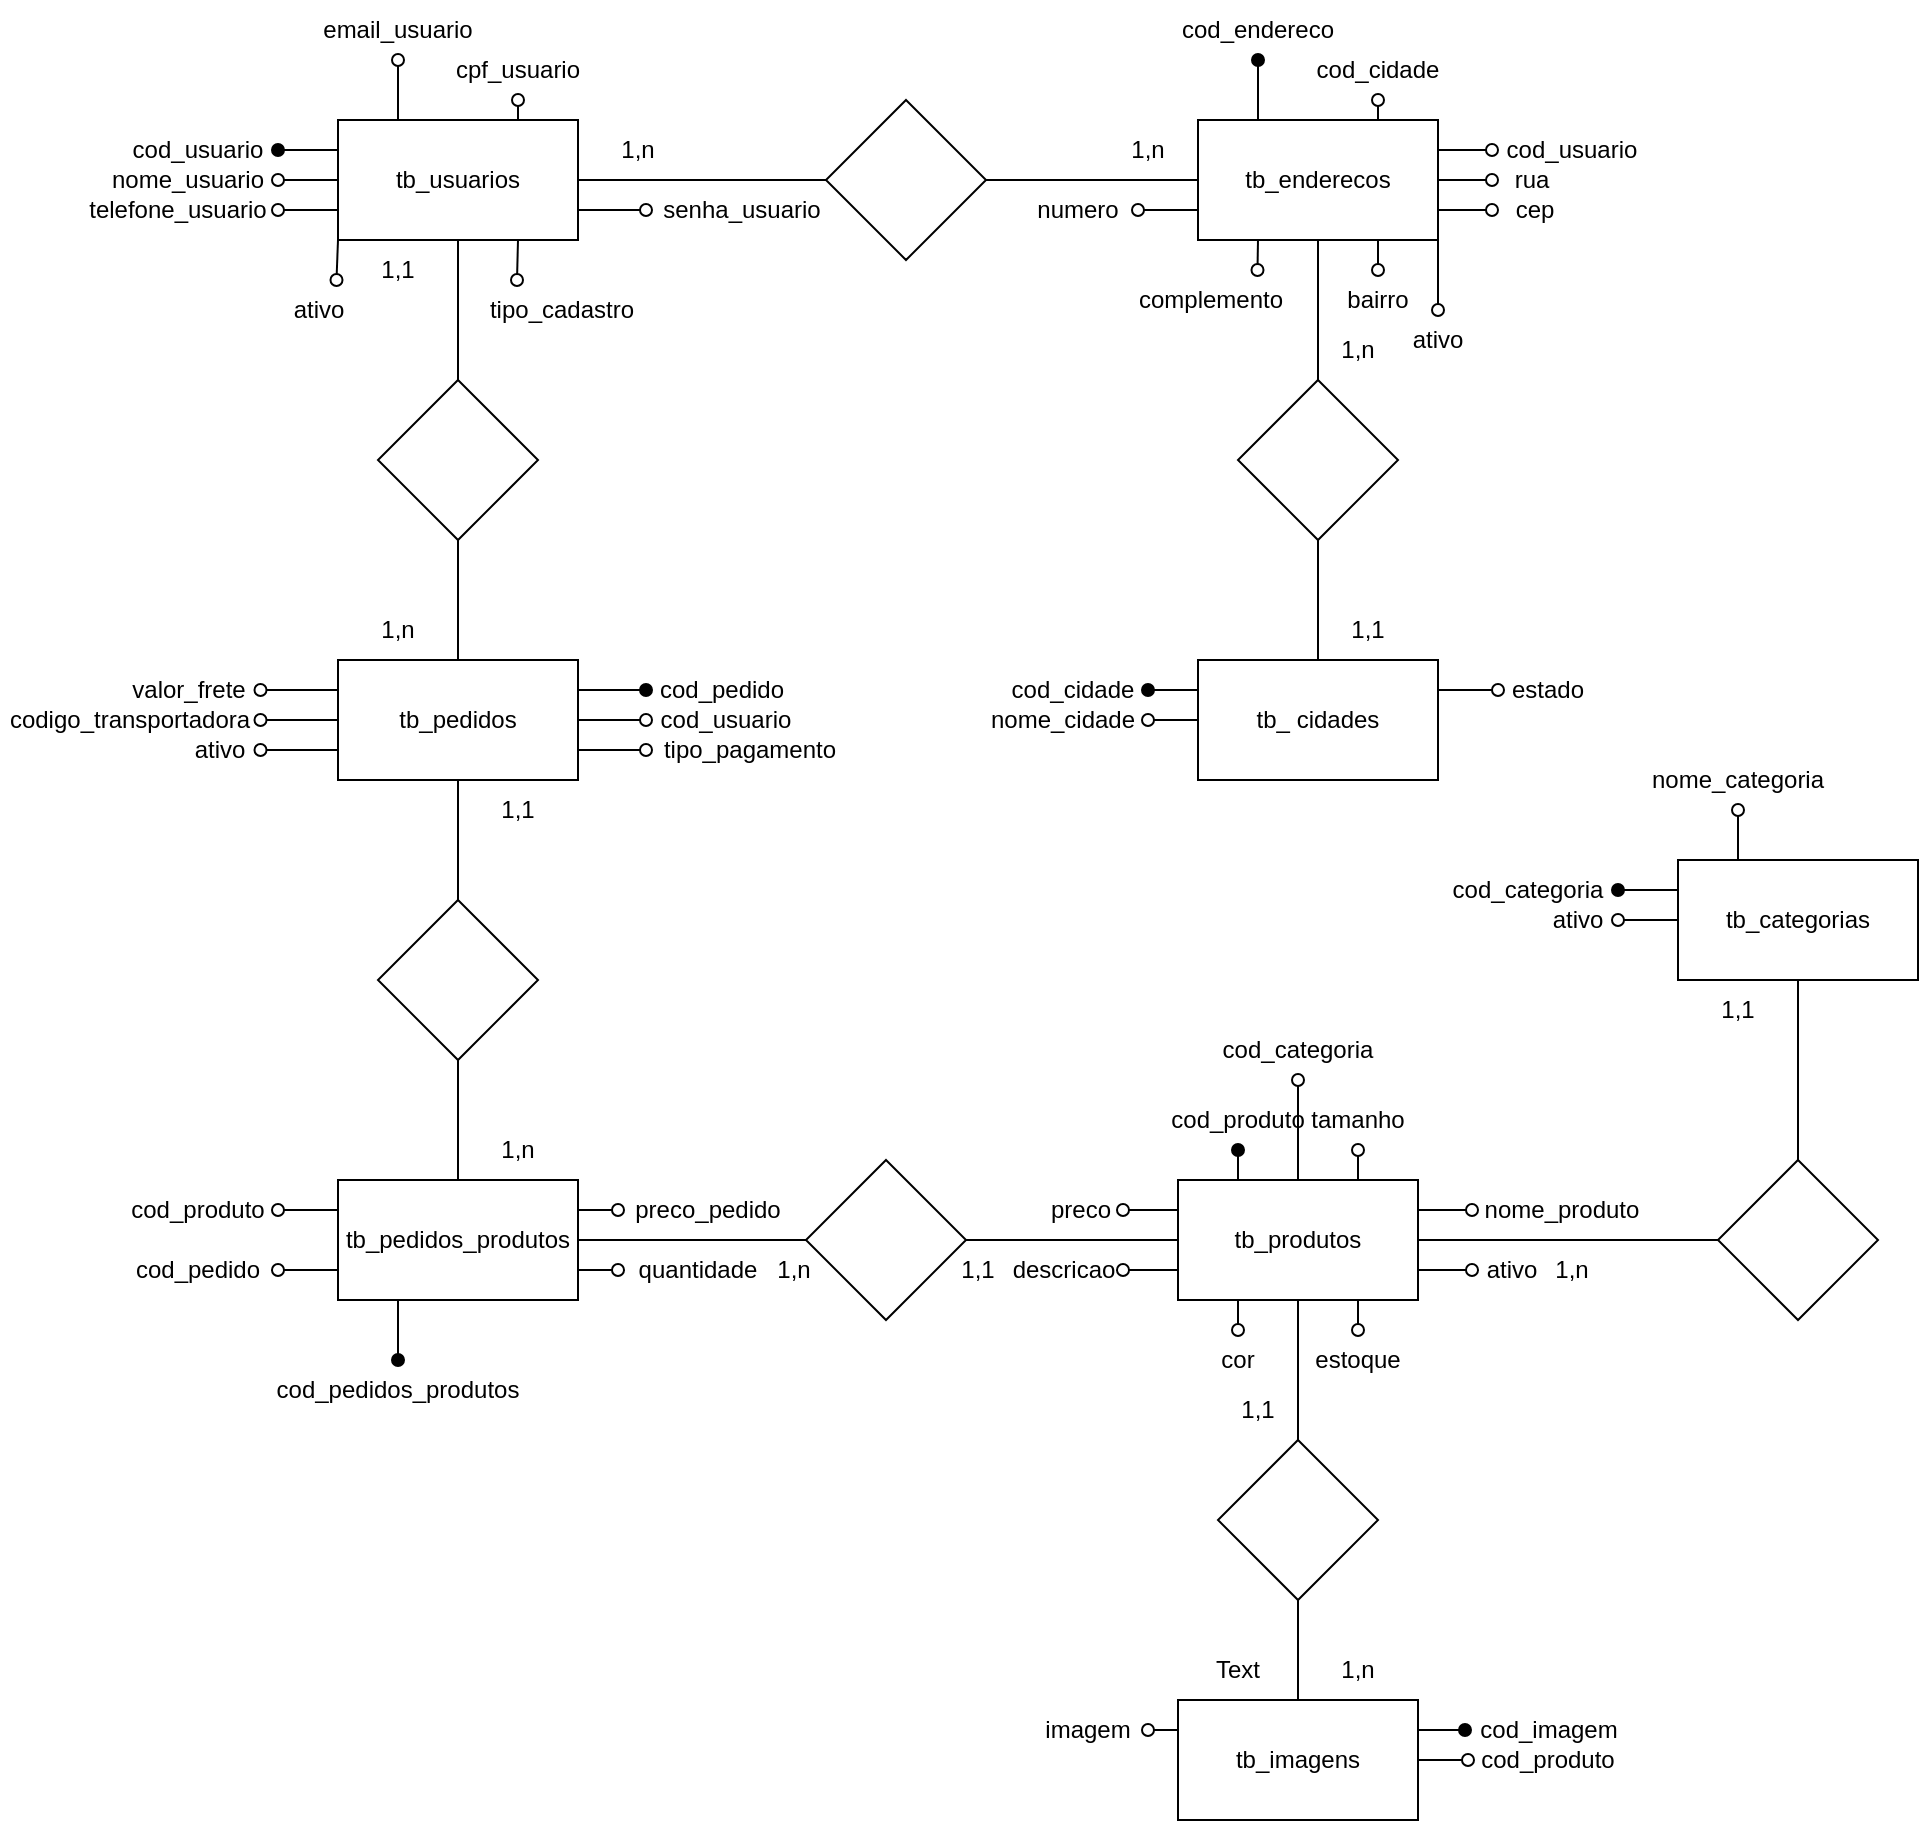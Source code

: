 <mxfile version="21.1.7" type="device">
  <diagram id="C5RBs43oDa-KdzZeNtuy" name="Page-1">
    <mxGraphModel dx="961" dy="528" grid="1" gridSize="10" guides="1" tooltips="1" connect="1" arrows="1" fold="1" page="1" pageScale="1" pageWidth="827" pageHeight="1169" math="0" shadow="0">
      <root>
        <mxCell id="WIyWlLk6GJQsqaUBKTNV-0" />
        <mxCell id="WIyWlLk6GJQsqaUBKTNV-1" parent="WIyWlLk6GJQsqaUBKTNV-0" />
        <mxCell id="F0X-f1sCjN1SIY1UrOqi-0" value="tb_usuarios" style="rounded=0;whiteSpace=wrap;html=1;" parent="WIyWlLk6GJQsqaUBKTNV-1" vertex="1">
          <mxGeometry x="170" y="80" width="120" height="60" as="geometry" />
        </mxCell>
        <mxCell id="F0X-f1sCjN1SIY1UrOqi-1" value="tb_pedidos" style="rounded=0;whiteSpace=wrap;html=1;" parent="WIyWlLk6GJQsqaUBKTNV-1" vertex="1">
          <mxGeometry x="170" y="350" width="120" height="60" as="geometry" />
        </mxCell>
        <mxCell id="F0X-f1sCjN1SIY1UrOqi-2" value="tb_pedidos_produtos" style="rounded=0;whiteSpace=wrap;html=1;" parent="WIyWlLk6GJQsqaUBKTNV-1" vertex="1">
          <mxGeometry x="170" y="610" width="120" height="60" as="geometry" />
        </mxCell>
        <mxCell id="F0X-f1sCjN1SIY1UrOqi-3" value="tb_enderecos" style="rounded=0;whiteSpace=wrap;html=1;" parent="WIyWlLk6GJQsqaUBKTNV-1" vertex="1">
          <mxGeometry x="600" y="80" width="120" height="60" as="geometry" />
        </mxCell>
        <mxCell id="F0X-f1sCjN1SIY1UrOqi-4" value="tb_ cidades" style="rounded=0;whiteSpace=wrap;html=1;" parent="WIyWlLk6GJQsqaUBKTNV-1" vertex="1">
          <mxGeometry x="600" y="350" width="120" height="60" as="geometry" />
        </mxCell>
        <mxCell id="F0X-f1sCjN1SIY1UrOqi-5" value="tb_produtos" style="rounded=0;whiteSpace=wrap;html=1;" parent="WIyWlLk6GJQsqaUBKTNV-1" vertex="1">
          <mxGeometry x="590" y="610" width="120" height="60" as="geometry" />
        </mxCell>
        <mxCell id="F0X-f1sCjN1SIY1UrOqi-12" value="cod_usuario" style="text;html=1;strokeColor=none;fillColor=none;align=center;verticalAlign=middle;whiteSpace=wrap;rounded=0;" parent="WIyWlLk6GJQsqaUBKTNV-1" vertex="1">
          <mxGeometry x="60" y="80" width="80" height="30" as="geometry" />
        </mxCell>
        <mxCell id="F0X-f1sCjN1SIY1UrOqi-13" value="nome_usuario" style="text;html=1;strokeColor=none;fillColor=none;align=center;verticalAlign=middle;whiteSpace=wrap;rounded=0;" parent="WIyWlLk6GJQsqaUBKTNV-1" vertex="1">
          <mxGeometry x="50" y="95" width="90" height="30" as="geometry" />
        </mxCell>
        <mxCell id="F0X-f1sCjN1SIY1UrOqi-23" value="telefone_usuario" style="text;html=1;strokeColor=none;fillColor=none;align=center;verticalAlign=middle;whiteSpace=wrap;rounded=0;" parent="WIyWlLk6GJQsqaUBKTNV-1" vertex="1">
          <mxGeometry x="40" y="110" width="100" height="30" as="geometry" />
        </mxCell>
        <mxCell id="F0X-f1sCjN1SIY1UrOqi-28" value="" style="endArrow=oval;html=1;rounded=0;endFill=1;exitX=0;exitY=0.25;exitDx=0;exitDy=0;entryX=1;entryY=0.5;entryDx=0;entryDy=0;" parent="WIyWlLk6GJQsqaUBKTNV-1" source="F0X-f1sCjN1SIY1UrOqi-0" target="F0X-f1sCjN1SIY1UrOqi-12" edge="1">
          <mxGeometry width="50" height="50" relative="1" as="geometry">
            <mxPoint x="390" y="300" as="sourcePoint" />
            <mxPoint x="140" y="95" as="targetPoint" />
          </mxGeometry>
        </mxCell>
        <mxCell id="F0X-f1sCjN1SIY1UrOqi-29" value="" style="endArrow=oval;html=1;rounded=0;endFill=0;entryX=1;entryY=0;entryDx=0;entryDy=0;exitX=0;exitY=0.5;exitDx=0;exitDy=0;" parent="WIyWlLk6GJQsqaUBKTNV-1" source="F0X-f1sCjN1SIY1UrOqi-0" target="F0X-f1sCjN1SIY1UrOqi-23" edge="1">
          <mxGeometry width="50" height="50" relative="1" as="geometry">
            <mxPoint x="390" y="300" as="sourcePoint" />
            <mxPoint x="440" y="250" as="targetPoint" />
          </mxGeometry>
        </mxCell>
        <mxCell id="s13m-kHFY3R2JHZZDmou-0" value="email_usuario" style="text;html=1;strokeColor=none;fillColor=none;align=center;verticalAlign=middle;whiteSpace=wrap;rounded=0;" parent="WIyWlLk6GJQsqaUBKTNV-1" vertex="1">
          <mxGeometry x="160" y="20" width="80" height="30" as="geometry" />
        </mxCell>
        <mxCell id="s13m-kHFY3R2JHZZDmou-1" value="cpf_usuario" style="text;html=1;strokeColor=none;fillColor=none;align=center;verticalAlign=middle;whiteSpace=wrap;rounded=0;" parent="WIyWlLk6GJQsqaUBKTNV-1" vertex="1">
          <mxGeometry x="230" y="40" width="60" height="30" as="geometry" />
        </mxCell>
        <mxCell id="s13m-kHFY3R2JHZZDmou-2" value="" style="endArrow=oval;html=1;rounded=0;endFill=0;entryX=1;entryY=0.5;entryDx=0;entryDy=0;exitX=0;exitY=0.75;exitDx=0;exitDy=0;" parent="WIyWlLk6GJQsqaUBKTNV-1" source="F0X-f1sCjN1SIY1UrOqi-0" target="F0X-f1sCjN1SIY1UrOqi-23" edge="1">
          <mxGeometry width="50" height="50" relative="1" as="geometry">
            <mxPoint x="240" y="200" as="sourcePoint" />
            <mxPoint x="290" y="150" as="targetPoint" />
          </mxGeometry>
        </mxCell>
        <mxCell id="s13m-kHFY3R2JHZZDmou-3" value="" style="endArrow=oval;html=1;rounded=0;endFill=0;entryX=0.5;entryY=1;entryDx=0;entryDy=0;exitX=0.25;exitY=0;exitDx=0;exitDy=0;" parent="WIyWlLk6GJQsqaUBKTNV-1" source="F0X-f1sCjN1SIY1UrOqi-0" target="s13m-kHFY3R2JHZZDmou-0" edge="1">
          <mxGeometry width="50" height="50" relative="1" as="geometry">
            <mxPoint x="280" y="210" as="sourcePoint" />
            <mxPoint x="330" y="160" as="targetPoint" />
          </mxGeometry>
        </mxCell>
        <mxCell id="s13m-kHFY3R2JHZZDmou-4" value="" style="endArrow=oval;html=1;rounded=0;endFill=0;entryX=0.5;entryY=1;entryDx=0;entryDy=0;exitX=0.75;exitY=0;exitDx=0;exitDy=0;" parent="WIyWlLk6GJQsqaUBKTNV-1" source="F0X-f1sCjN1SIY1UrOqi-0" target="s13m-kHFY3R2JHZZDmou-1" edge="1">
          <mxGeometry width="50" height="50" relative="1" as="geometry">
            <mxPoint x="240" y="200" as="sourcePoint" />
            <mxPoint x="290" y="150" as="targetPoint" />
          </mxGeometry>
        </mxCell>
        <mxCell id="s13m-kHFY3R2JHZZDmou-9" value="" style="endArrow=oval;html=1;rounded=0;endFill=0;exitX=1;exitY=0.75;exitDx=0;exitDy=0;" parent="WIyWlLk6GJQsqaUBKTNV-1" source="F0X-f1sCjN1SIY1UrOqi-0" target="s13m-kHFY3R2JHZZDmou-8" edge="1">
          <mxGeometry width="50" height="50" relative="1" as="geometry">
            <mxPoint x="290" y="125" as="sourcePoint" />
            <mxPoint x="320" y="125" as="targetPoint" />
          </mxGeometry>
        </mxCell>
        <mxCell id="s13m-kHFY3R2JHZZDmou-8" value="senha_usuario" style="text;html=1;strokeColor=none;fillColor=none;align=center;verticalAlign=middle;whiteSpace=wrap;rounded=0;" parent="WIyWlLk6GJQsqaUBKTNV-1" vertex="1">
          <mxGeometry x="324" y="110" width="96" height="30" as="geometry" />
        </mxCell>
        <mxCell id="s13m-kHFY3R2JHZZDmou-10" value="" style="rhombus;whiteSpace=wrap;html=1;" parent="WIyWlLk6GJQsqaUBKTNV-1" vertex="1">
          <mxGeometry x="414" y="70" width="80" height="80" as="geometry" />
        </mxCell>
        <mxCell id="s13m-kHFY3R2JHZZDmou-11" value="" style="endArrow=none;html=1;rounded=0;exitX=1;exitY=0.5;exitDx=0;exitDy=0;entryX=0;entryY=0.5;entryDx=0;entryDy=0;" parent="WIyWlLk6GJQsqaUBKTNV-1" source="F0X-f1sCjN1SIY1UrOqi-0" target="s13m-kHFY3R2JHZZDmou-10" edge="1">
          <mxGeometry width="50" height="50" relative="1" as="geometry">
            <mxPoint x="450" y="250" as="sourcePoint" />
            <mxPoint x="500" y="200" as="targetPoint" />
          </mxGeometry>
        </mxCell>
        <mxCell id="s13m-kHFY3R2JHZZDmou-12" value="" style="endArrow=none;html=1;rounded=0;exitX=1;exitY=0.5;exitDx=0;exitDy=0;entryX=0;entryY=0.5;entryDx=0;entryDy=0;" parent="WIyWlLk6GJQsqaUBKTNV-1" source="s13m-kHFY3R2JHZZDmou-10" target="F0X-f1sCjN1SIY1UrOqi-3" edge="1">
          <mxGeometry width="50" height="50" relative="1" as="geometry">
            <mxPoint x="450" y="250" as="sourcePoint" />
            <mxPoint x="500" y="200" as="targetPoint" />
          </mxGeometry>
        </mxCell>
        <mxCell id="s13m-kHFY3R2JHZZDmou-15" value="" style="rhombus;whiteSpace=wrap;html=1;" parent="WIyWlLk6GJQsqaUBKTNV-1" vertex="1">
          <mxGeometry x="190" y="210" width="80" height="80" as="geometry" />
        </mxCell>
        <mxCell id="s13m-kHFY3R2JHZZDmou-16" value="" style="endArrow=none;html=1;rounded=0;exitX=0.5;exitY=1;exitDx=0;exitDy=0;entryX=0.5;entryY=0;entryDx=0;entryDy=0;" parent="WIyWlLk6GJQsqaUBKTNV-1" source="s13m-kHFY3R2JHZZDmou-15" target="F0X-f1sCjN1SIY1UrOqi-1" edge="1">
          <mxGeometry width="50" height="50" relative="1" as="geometry">
            <mxPoint x="360" y="370" as="sourcePoint" />
            <mxPoint x="410" y="320" as="targetPoint" />
          </mxGeometry>
        </mxCell>
        <mxCell id="s13m-kHFY3R2JHZZDmou-17" value="" style="endArrow=none;html=1;rounded=0;exitX=0.5;exitY=1;exitDx=0;exitDy=0;entryX=0.5;entryY=0;entryDx=0;entryDy=0;" parent="WIyWlLk6GJQsqaUBKTNV-1" source="F0X-f1sCjN1SIY1UrOqi-0" target="s13m-kHFY3R2JHZZDmou-15" edge="1">
          <mxGeometry width="50" height="50" relative="1" as="geometry">
            <mxPoint x="360" y="370" as="sourcePoint" />
            <mxPoint x="410" y="320" as="targetPoint" />
          </mxGeometry>
        </mxCell>
        <mxCell id="s13m-kHFY3R2JHZZDmou-18" value="ativo" style="text;html=1;strokeColor=none;fillColor=none;align=center;verticalAlign=middle;whiteSpace=wrap;rounded=0;" parent="WIyWlLk6GJQsqaUBKTNV-1" vertex="1">
          <mxGeometry x="143" y="160" width="35" height="30" as="geometry" />
        </mxCell>
        <mxCell id="s13m-kHFY3R2JHZZDmou-19" value="" style="endArrow=oval;html=1;rounded=0;endFill=0;exitX=0;exitY=1;exitDx=0;exitDy=0;entryX=0.75;entryY=0;entryDx=0;entryDy=0;" parent="WIyWlLk6GJQsqaUBKTNV-1" source="F0X-f1sCjN1SIY1UrOqi-0" target="s13m-kHFY3R2JHZZDmou-18" edge="1">
          <mxGeometry width="50" height="50" relative="1" as="geometry">
            <mxPoint x="360" y="350" as="sourcePoint" />
            <mxPoint x="410" y="300" as="targetPoint" />
          </mxGeometry>
        </mxCell>
        <mxCell id="s13m-kHFY3R2JHZZDmou-20" value="cod_pedido" style="text;html=1;strokeColor=none;fillColor=none;align=center;verticalAlign=middle;whiteSpace=wrap;rounded=0;" parent="WIyWlLk6GJQsqaUBKTNV-1" vertex="1">
          <mxGeometry x="324" y="350" width="76" height="30" as="geometry" />
        </mxCell>
        <mxCell id="s13m-kHFY3R2JHZZDmou-21" value="" style="endArrow=oval;html=1;rounded=0;endFill=1;exitX=1;exitY=0.25;exitDx=0;exitDy=0;entryX=0;entryY=0.5;entryDx=0;entryDy=0;" parent="WIyWlLk6GJQsqaUBKTNV-1" source="F0X-f1sCjN1SIY1UrOqi-1" target="s13m-kHFY3R2JHZZDmou-20" edge="1">
          <mxGeometry width="50" height="50" relative="1" as="geometry">
            <mxPoint x="240" y="380" as="sourcePoint" />
            <mxPoint x="290" y="330" as="targetPoint" />
          </mxGeometry>
        </mxCell>
        <mxCell id="s13m-kHFY3R2JHZZDmou-22" value="" style="endArrow=oval;html=1;rounded=0;exitX=1;exitY=0.5;exitDx=0;exitDy=0;endFill=0;entryX=0;entryY=0.5;entryDx=0;entryDy=0;" parent="WIyWlLk6GJQsqaUBKTNV-1" source="F0X-f1sCjN1SIY1UrOqi-1" target="s13m-kHFY3R2JHZZDmou-23" edge="1">
          <mxGeometry width="50" height="50" relative="1" as="geometry">
            <mxPoint x="240" y="380" as="sourcePoint" />
            <mxPoint x="330" y="395" as="targetPoint" />
          </mxGeometry>
        </mxCell>
        <mxCell id="s13m-kHFY3R2JHZZDmou-23" value="cod_usuario" style="text;html=1;strokeColor=none;fillColor=none;align=center;verticalAlign=middle;whiteSpace=wrap;rounded=0;" parent="WIyWlLk6GJQsqaUBKTNV-1" vertex="1">
          <mxGeometry x="324" y="365" width="80" height="30" as="geometry" />
        </mxCell>
        <mxCell id="s13m-kHFY3R2JHZZDmou-24" value="" style="rhombus;whiteSpace=wrap;html=1;" parent="WIyWlLk6GJQsqaUBKTNV-1" vertex="1">
          <mxGeometry x="190" y="470" width="80" height="80" as="geometry" />
        </mxCell>
        <mxCell id="s13m-kHFY3R2JHZZDmou-25" value="" style="endArrow=none;html=1;rounded=0;exitX=0.5;exitY=1;exitDx=0;exitDy=0;entryX=0.5;entryY=0;entryDx=0;entryDy=0;" parent="WIyWlLk6GJQsqaUBKTNV-1" source="s13m-kHFY3R2JHZZDmou-24" target="F0X-f1sCjN1SIY1UrOqi-2" edge="1">
          <mxGeometry width="50" height="50" relative="1" as="geometry">
            <mxPoint x="340" y="440" as="sourcePoint" />
            <mxPoint x="390" y="390" as="targetPoint" />
          </mxGeometry>
        </mxCell>
        <mxCell id="s13m-kHFY3R2JHZZDmou-26" value="" style="endArrow=none;html=1;rounded=0;exitX=0.5;exitY=1;exitDx=0;exitDy=0;entryX=0.5;entryY=0;entryDx=0;entryDy=0;" parent="WIyWlLk6GJQsqaUBKTNV-1" source="F0X-f1sCjN1SIY1UrOqi-1" target="s13m-kHFY3R2JHZZDmou-24" edge="1">
          <mxGeometry width="50" height="50" relative="1" as="geometry">
            <mxPoint x="340" y="440" as="sourcePoint" />
            <mxPoint x="390" y="390" as="targetPoint" />
          </mxGeometry>
        </mxCell>
        <mxCell id="s13m-kHFY3R2JHZZDmou-27" value="" style="rhombus;whiteSpace=wrap;html=1;" parent="WIyWlLk6GJQsqaUBKTNV-1" vertex="1">
          <mxGeometry x="620" y="210" width="80" height="80" as="geometry" />
        </mxCell>
        <mxCell id="s13m-kHFY3R2JHZZDmou-28" value="" style="rhombus;whiteSpace=wrap;html=1;" parent="WIyWlLk6GJQsqaUBKTNV-1" vertex="1">
          <mxGeometry x="404" y="600" width="80" height="80" as="geometry" />
        </mxCell>
        <mxCell id="s13m-kHFY3R2JHZZDmou-29" value="" style="endArrow=none;html=1;rounded=0;exitX=1;exitY=0.5;exitDx=0;exitDy=0;entryX=0;entryY=0.5;entryDx=0;entryDy=0;" parent="WIyWlLk6GJQsqaUBKTNV-1" source="F0X-f1sCjN1SIY1UrOqi-2" target="s13m-kHFY3R2JHZZDmou-28" edge="1">
          <mxGeometry width="50" height="50" relative="1" as="geometry">
            <mxPoint x="430" y="510" as="sourcePoint" />
            <mxPoint x="480" y="460" as="targetPoint" />
          </mxGeometry>
        </mxCell>
        <mxCell id="s13m-kHFY3R2JHZZDmou-30" value="" style="endArrow=none;html=1;rounded=0;exitX=1;exitY=0.5;exitDx=0;exitDy=0;entryX=0;entryY=0.5;entryDx=0;entryDy=0;" parent="WIyWlLk6GJQsqaUBKTNV-1" source="s13m-kHFY3R2JHZZDmou-28" target="F0X-f1sCjN1SIY1UrOqi-5" edge="1">
          <mxGeometry width="50" height="50" relative="1" as="geometry">
            <mxPoint x="430" y="510" as="sourcePoint" />
            <mxPoint x="480" y="460" as="targetPoint" />
          </mxGeometry>
        </mxCell>
        <mxCell id="s13m-kHFY3R2JHZZDmou-31" value="" style="endArrow=none;html=1;rounded=0;entryX=0.5;entryY=1;entryDx=0;entryDy=0;exitX=0.5;exitY=0;exitDx=0;exitDy=0;" parent="WIyWlLk6GJQsqaUBKTNV-1" source="s13m-kHFY3R2JHZZDmou-27" target="F0X-f1sCjN1SIY1UrOqi-3" edge="1">
          <mxGeometry width="50" height="50" relative="1" as="geometry">
            <mxPoint x="550" y="380" as="sourcePoint" />
            <mxPoint x="600" y="330" as="targetPoint" />
          </mxGeometry>
        </mxCell>
        <mxCell id="s13m-kHFY3R2JHZZDmou-32" value="" style="endArrow=none;html=1;rounded=0;entryX=0.5;entryY=1;entryDx=0;entryDy=0;exitX=0.5;exitY=0;exitDx=0;exitDy=0;" parent="WIyWlLk6GJQsqaUBKTNV-1" source="F0X-f1sCjN1SIY1UrOqi-4" target="s13m-kHFY3R2JHZZDmou-27" edge="1">
          <mxGeometry width="50" height="50" relative="1" as="geometry">
            <mxPoint x="510" y="380" as="sourcePoint" />
            <mxPoint x="560" y="330" as="targetPoint" />
          </mxGeometry>
        </mxCell>
        <mxCell id="s13m-kHFY3R2JHZZDmou-33" value="" style="endArrow=oval;html=1;rounded=0;endFill=0;exitX=0;exitY=0.25;exitDx=0;exitDy=0;entryX=1;entryY=0.5;entryDx=0;entryDy=0;" parent="WIyWlLk6GJQsqaUBKTNV-1" source="F0X-f1sCjN1SIY1UrOqi-1" target="s13m-kHFY3R2JHZZDmou-35" edge="1">
          <mxGeometry width="50" height="50" relative="1" as="geometry">
            <mxPoint x="390" y="450" as="sourcePoint" />
            <mxPoint x="130" y="365" as="targetPoint" />
          </mxGeometry>
        </mxCell>
        <mxCell id="s13m-kHFY3R2JHZZDmou-34" value="" style="endArrow=oval;html=1;rounded=0;endFill=0;exitX=0;exitY=0.5;exitDx=0;exitDy=0;entryX=1;entryY=0.5;entryDx=0;entryDy=0;" parent="WIyWlLk6GJQsqaUBKTNV-1" source="F0X-f1sCjN1SIY1UrOqi-1" target="s13m-kHFY3R2JHZZDmou-36" edge="1">
          <mxGeometry width="50" height="50" relative="1" as="geometry">
            <mxPoint x="230" y="470" as="sourcePoint" />
            <mxPoint x="130" y="380" as="targetPoint" />
          </mxGeometry>
        </mxCell>
        <mxCell id="s13m-kHFY3R2JHZZDmou-35" value="valor_frete" style="text;html=1;strokeColor=none;fillColor=none;align=center;verticalAlign=middle;whiteSpace=wrap;rounded=0;" parent="WIyWlLk6GJQsqaUBKTNV-1" vertex="1">
          <mxGeometry x="58.75" y="350" width="72.5" height="30" as="geometry" />
        </mxCell>
        <mxCell id="s13m-kHFY3R2JHZZDmou-36" value="codigo_transportadora" style="text;html=1;strokeColor=none;fillColor=none;align=center;verticalAlign=middle;whiteSpace=wrap;rounded=0;" parent="WIyWlLk6GJQsqaUBKTNV-1" vertex="1">
          <mxGeometry x="1.25" y="365" width="130" height="30" as="geometry" />
        </mxCell>
        <mxCell id="s13m-kHFY3R2JHZZDmou-38" value="" style="endArrow=oval;html=1;rounded=0;endFill=0;exitX=1;exitY=0.75;exitDx=0;exitDy=0;entryX=0;entryY=0.5;entryDx=0;entryDy=0;" parent="WIyWlLk6GJQsqaUBKTNV-1" source="F0X-f1sCjN1SIY1UrOqi-1" target="s13m-kHFY3R2JHZZDmou-39" edge="1">
          <mxGeometry width="50" height="50" relative="1" as="geometry">
            <mxPoint x="200" y="380" as="sourcePoint" />
            <mxPoint x="250" y="330" as="targetPoint" />
          </mxGeometry>
        </mxCell>
        <mxCell id="s13m-kHFY3R2JHZZDmou-39" value="tipo_pagamento" style="text;html=1;strokeColor=none;fillColor=none;align=center;verticalAlign=middle;whiteSpace=wrap;rounded=0;" parent="WIyWlLk6GJQsqaUBKTNV-1" vertex="1">
          <mxGeometry x="324" y="380" width="104" height="30" as="geometry" />
        </mxCell>
        <mxCell id="s13m-kHFY3R2JHZZDmou-40" value="" style="endArrow=oval;html=1;rounded=0;exitX=0.25;exitY=0;exitDx=0;exitDy=0;endFill=1;" parent="WIyWlLk6GJQsqaUBKTNV-1" source="F0X-f1sCjN1SIY1UrOqi-3" target="s13m-kHFY3R2JHZZDmou-42" edge="1">
          <mxGeometry width="50" height="50" relative="1" as="geometry">
            <mxPoint x="650" y="210" as="sourcePoint" />
            <mxPoint x="630" y="50" as="targetPoint" />
          </mxGeometry>
        </mxCell>
        <mxCell id="s13m-kHFY3R2JHZZDmou-41" value="" style="endArrow=oval;html=1;rounded=0;exitX=0.75;exitY=0;exitDx=0;exitDy=0;endFill=0;entryX=0.5;entryY=1;entryDx=0;entryDy=0;" parent="WIyWlLk6GJQsqaUBKTNV-1" source="F0X-f1sCjN1SIY1UrOqi-3" target="s13m-kHFY3R2JHZZDmou-43" edge="1">
          <mxGeometry width="50" height="50" relative="1" as="geometry">
            <mxPoint x="650" y="210" as="sourcePoint" />
            <mxPoint x="690" y="60" as="targetPoint" />
          </mxGeometry>
        </mxCell>
        <mxCell id="s13m-kHFY3R2JHZZDmou-42" value="cod_endereco" style="text;html=1;strokeColor=none;fillColor=none;align=center;verticalAlign=middle;whiteSpace=wrap;rounded=0;" parent="WIyWlLk6GJQsqaUBKTNV-1" vertex="1">
          <mxGeometry x="600" y="20.0" width="60" height="30" as="geometry" />
        </mxCell>
        <mxCell id="s13m-kHFY3R2JHZZDmou-43" value="cod_cidade" style="text;html=1;strokeColor=none;fillColor=none;align=center;verticalAlign=middle;whiteSpace=wrap;rounded=0;" parent="WIyWlLk6GJQsqaUBKTNV-1" vertex="1">
          <mxGeometry x="655" y="40" width="70" height="30" as="geometry" />
        </mxCell>
        <mxCell id="s13m-kHFY3R2JHZZDmou-44" value="" style="endArrow=oval;html=1;rounded=0;exitX=1;exitY=0.25;exitDx=0;exitDy=0;endFill=0;entryX=0;entryY=0.5;entryDx=0;entryDy=0;" parent="WIyWlLk6GJQsqaUBKTNV-1" source="F0X-f1sCjN1SIY1UrOqi-3" target="s13m-kHFY3R2JHZZDmou-45" edge="1">
          <mxGeometry width="50" height="50" relative="1" as="geometry">
            <mxPoint x="650" y="210" as="sourcePoint" />
            <mxPoint x="750" y="95" as="targetPoint" />
          </mxGeometry>
        </mxCell>
        <mxCell id="s13m-kHFY3R2JHZZDmou-45" value="cod_usuario" style="text;html=1;strokeColor=none;fillColor=none;align=center;verticalAlign=middle;whiteSpace=wrap;rounded=0;" parent="WIyWlLk6GJQsqaUBKTNV-1" vertex="1">
          <mxGeometry x="747" y="80" width="80" height="30" as="geometry" />
        </mxCell>
        <mxCell id="s13m-kHFY3R2JHZZDmou-46" value="" style="endArrow=oval;html=1;rounded=0;endFill=0;exitX=1;exitY=0.5;exitDx=0;exitDy=0;entryX=0;entryY=0.5;entryDx=0;entryDy=0;" parent="WIyWlLk6GJQsqaUBKTNV-1" source="F0X-f1sCjN1SIY1UrOqi-3" target="s13m-kHFY3R2JHZZDmou-47" edge="1">
          <mxGeometry width="50" height="50" relative="1" as="geometry">
            <mxPoint x="650" y="210" as="sourcePoint" />
            <mxPoint x="750" y="110" as="targetPoint" />
          </mxGeometry>
        </mxCell>
        <mxCell id="s13m-kHFY3R2JHZZDmou-47" value="rua" style="text;html=1;strokeColor=none;fillColor=none;align=center;verticalAlign=middle;whiteSpace=wrap;rounded=0;" parent="WIyWlLk6GJQsqaUBKTNV-1" vertex="1">
          <mxGeometry x="747" y="95" width="40" height="30" as="geometry" />
        </mxCell>
        <mxCell id="s13m-kHFY3R2JHZZDmou-48" value="" style="endArrow=oval;html=1;rounded=0;endFill=0;exitX=1;exitY=0.75;exitDx=0;exitDy=0;entryX=0;entryY=0.5;entryDx=0;entryDy=0;" parent="WIyWlLk6GJQsqaUBKTNV-1" source="F0X-f1sCjN1SIY1UrOqi-3" target="s13m-kHFY3R2JHZZDmou-49" edge="1">
          <mxGeometry width="50" height="50" relative="1" as="geometry">
            <mxPoint x="650" y="210" as="sourcePoint" />
            <mxPoint x="700" y="160" as="targetPoint" />
          </mxGeometry>
        </mxCell>
        <mxCell id="s13m-kHFY3R2JHZZDmou-49" value="cep" style="text;html=1;strokeColor=none;fillColor=none;align=center;verticalAlign=middle;whiteSpace=wrap;rounded=0;" parent="WIyWlLk6GJQsqaUBKTNV-1" vertex="1">
          <mxGeometry x="747" y="110" width="43" height="30" as="geometry" />
        </mxCell>
        <mxCell id="s13m-kHFY3R2JHZZDmou-50" value="" style="endArrow=oval;html=1;rounded=0;endFill=0;exitX=0.25;exitY=1;exitDx=0;exitDy=0;entryX=0.75;entryY=0;entryDx=0;entryDy=0;" parent="WIyWlLk6GJQsqaUBKTNV-1" target="s13m-kHFY3R2JHZZDmou-51" edge="1">
          <mxGeometry width="50" height="50" relative="1" as="geometry">
            <mxPoint x="630" y="140" as="sourcePoint" />
            <mxPoint x="631.75" y="155" as="targetPoint" />
          </mxGeometry>
        </mxCell>
        <mxCell id="s13m-kHFY3R2JHZZDmou-51" value="complemento" style="text;html=1;strokeColor=none;fillColor=none;align=center;verticalAlign=middle;whiteSpace=wrap;rounded=0;" parent="WIyWlLk6GJQsqaUBKTNV-1" vertex="1">
          <mxGeometry x="560" y="155" width="93" height="30" as="geometry" />
        </mxCell>
        <mxCell id="a31Wmo5YulWbSWQRJBdF-0" value="" style="endArrow=oval;html=1;rounded=0;exitX=0.75;exitY=1;exitDx=0;exitDy=0;endFill=0;" parent="WIyWlLk6GJQsqaUBKTNV-1" source="F0X-f1sCjN1SIY1UrOqi-3" target="a31Wmo5YulWbSWQRJBdF-1" edge="1">
          <mxGeometry width="50" height="50" relative="1" as="geometry">
            <mxPoint x="630" y="220" as="sourcePoint" />
            <mxPoint x="690" y="170" as="targetPoint" />
          </mxGeometry>
        </mxCell>
        <mxCell id="a31Wmo5YulWbSWQRJBdF-1" value="bairro" style="text;html=1;strokeColor=none;fillColor=none;align=center;verticalAlign=middle;whiteSpace=wrap;rounded=0;" parent="WIyWlLk6GJQsqaUBKTNV-1" vertex="1">
          <mxGeometry x="660" y="155" width="60" height="30" as="geometry" />
        </mxCell>
        <mxCell id="a31Wmo5YulWbSWQRJBdF-2" value="" style="endArrow=oval;html=1;rounded=0;endFill=0;exitX=0;exitY=0.75;exitDx=0;exitDy=0;entryX=1;entryY=0.5;entryDx=0;entryDy=0;" parent="WIyWlLk6GJQsqaUBKTNV-1" source="F0X-f1sCjN1SIY1UrOqi-3" target="a31Wmo5YulWbSWQRJBdF-3" edge="1">
          <mxGeometry width="50" height="50" relative="1" as="geometry">
            <mxPoint x="630" y="250" as="sourcePoint" />
            <mxPoint x="570" y="125" as="targetPoint" />
          </mxGeometry>
        </mxCell>
        <mxCell id="a31Wmo5YulWbSWQRJBdF-3" value="numero" style="text;html=1;strokeColor=none;fillColor=none;align=center;verticalAlign=middle;whiteSpace=wrap;rounded=0;" parent="WIyWlLk6GJQsqaUBKTNV-1" vertex="1">
          <mxGeometry x="510" y="110" width="60" height="30" as="geometry" />
        </mxCell>
        <mxCell id="a31Wmo5YulWbSWQRJBdF-4" value="" style="endArrow=oval;html=1;rounded=0;endFill=1;exitX=0;exitY=0.25;exitDx=0;exitDy=0;" parent="WIyWlLk6GJQsqaUBKTNV-1" source="F0X-f1sCjN1SIY1UrOqi-4" target="a31Wmo5YulWbSWQRJBdF-5" edge="1">
          <mxGeometry width="50" height="50" relative="1" as="geometry">
            <mxPoint x="640" y="480" as="sourcePoint" />
            <mxPoint x="560" y="365" as="targetPoint" />
          </mxGeometry>
        </mxCell>
        <mxCell id="a31Wmo5YulWbSWQRJBdF-5" value="cod_cidade" style="text;html=1;strokeColor=none;fillColor=none;align=center;verticalAlign=middle;whiteSpace=wrap;rounded=0;" parent="WIyWlLk6GJQsqaUBKTNV-1" vertex="1">
          <mxGeometry x="500" y="350" width="75" height="30" as="geometry" />
        </mxCell>
        <mxCell id="a31Wmo5YulWbSWQRJBdF-6" value="nome_cidade" style="text;html=1;strokeColor=none;fillColor=none;align=center;verticalAlign=middle;whiteSpace=wrap;rounded=0;" parent="WIyWlLk6GJQsqaUBKTNV-1" vertex="1">
          <mxGeometry x="490" y="365" width="85" height="30" as="geometry" />
        </mxCell>
        <mxCell id="a31Wmo5YulWbSWQRJBdF-7" value="" style="endArrow=oval;html=1;rounded=0;endFill=0;entryX=1;entryY=0.5;entryDx=0;entryDy=0;exitX=0;exitY=0.5;exitDx=0;exitDy=0;" parent="WIyWlLk6GJQsqaUBKTNV-1" source="F0X-f1sCjN1SIY1UrOqi-4" target="a31Wmo5YulWbSWQRJBdF-6" edge="1">
          <mxGeometry width="50" height="50" relative="1" as="geometry">
            <mxPoint x="640" y="480" as="sourcePoint" />
            <mxPoint x="690" y="430" as="targetPoint" />
          </mxGeometry>
        </mxCell>
        <mxCell id="a31Wmo5YulWbSWQRJBdF-8" value="" style="endArrow=oval;html=1;rounded=0;endFill=0;exitX=1;exitY=0.25;exitDx=0;exitDy=0;" parent="WIyWlLk6GJQsqaUBKTNV-1" source="F0X-f1sCjN1SIY1UrOqi-4" edge="1">
          <mxGeometry width="50" height="50" relative="1" as="geometry">
            <mxPoint x="640" y="480" as="sourcePoint" />
            <mxPoint x="750" y="365" as="targetPoint" />
          </mxGeometry>
        </mxCell>
        <mxCell id="a31Wmo5YulWbSWQRJBdF-9" value="estado" style="text;html=1;strokeColor=none;fillColor=none;align=center;verticalAlign=middle;whiteSpace=wrap;rounded=0;" parent="WIyWlLk6GJQsqaUBKTNV-1" vertex="1">
          <mxGeometry x="750" y="350" width="50" height="30" as="geometry" />
        </mxCell>
        <mxCell id="a31Wmo5YulWbSWQRJBdF-10" value="" style="endArrow=oval;html=1;rounded=0;exitX=0.25;exitY=0;exitDx=0;exitDy=0;endFill=1;" parent="WIyWlLk6GJQsqaUBKTNV-1" source="F0X-f1sCjN1SIY1UrOqi-5" target="a31Wmo5YulWbSWQRJBdF-11" edge="1">
          <mxGeometry width="50" height="50" relative="1" as="geometry">
            <mxPoint x="610" y="640" as="sourcePoint" />
            <mxPoint x="620" y="580" as="targetPoint" />
          </mxGeometry>
        </mxCell>
        <mxCell id="a31Wmo5YulWbSWQRJBdF-11" value="cod_produto" style="text;html=1;strokeColor=none;fillColor=none;align=center;verticalAlign=middle;whiteSpace=wrap;rounded=0;" parent="WIyWlLk6GJQsqaUBKTNV-1" vertex="1">
          <mxGeometry x="590" y="565" width="60" height="30" as="geometry" />
        </mxCell>
        <mxCell id="a31Wmo5YulWbSWQRJBdF-13" value="" style="endArrow=oval;html=1;rounded=0;endFill=0;exitX=0.5;exitY=0;exitDx=0;exitDy=0;" parent="WIyWlLk6GJQsqaUBKTNV-1" source="F0X-f1sCjN1SIY1UrOqi-5" target="a31Wmo5YulWbSWQRJBdF-14" edge="1">
          <mxGeometry width="50" height="50" relative="1" as="geometry">
            <mxPoint x="610" y="640" as="sourcePoint" />
            <mxPoint x="680" y="570" as="targetPoint" />
          </mxGeometry>
        </mxCell>
        <mxCell id="a31Wmo5YulWbSWQRJBdF-14" value="cod_categoria" style="text;html=1;strokeColor=none;fillColor=none;align=center;verticalAlign=middle;whiteSpace=wrap;rounded=0;" parent="WIyWlLk6GJQsqaUBKTNV-1" vertex="1">
          <mxGeometry x="605" y="530" width="90" height="30" as="geometry" />
        </mxCell>
        <mxCell id="a31Wmo5YulWbSWQRJBdF-15" value="" style="endArrow=oval;html=1;rounded=0;endFill=0;exitX=1;exitY=0.25;exitDx=0;exitDy=0;entryX=0;entryY=0.5;entryDx=0;entryDy=0;" parent="WIyWlLk6GJQsqaUBKTNV-1" source="F0X-f1sCjN1SIY1UrOqi-5" target="a31Wmo5YulWbSWQRJBdF-16" edge="1">
          <mxGeometry width="50" height="50" relative="1" as="geometry">
            <mxPoint x="610" y="720" as="sourcePoint" />
            <mxPoint x="740" y="625" as="targetPoint" />
          </mxGeometry>
        </mxCell>
        <mxCell id="a31Wmo5YulWbSWQRJBdF-16" value="nome_produto" style="text;html=1;strokeColor=none;fillColor=none;align=center;verticalAlign=middle;whiteSpace=wrap;rounded=0;" parent="WIyWlLk6GJQsqaUBKTNV-1" vertex="1">
          <mxGeometry x="737" y="610" width="90" height="30" as="geometry" />
        </mxCell>
        <mxCell id="a31Wmo5YulWbSWQRJBdF-17" value="" style="endArrow=oval;html=1;rounded=0;exitX=0.75;exitY=0;exitDx=0;exitDy=0;entryX=0.5;entryY=1;entryDx=0;entryDy=0;endFill=0;" parent="WIyWlLk6GJQsqaUBKTNV-1" source="F0X-f1sCjN1SIY1UrOqi-5" target="a31Wmo5YulWbSWQRJBdF-18" edge="1">
          <mxGeometry width="50" height="50" relative="1" as="geometry">
            <mxPoint x="610" y="720" as="sourcePoint" />
            <mxPoint x="660" y="670" as="targetPoint" />
          </mxGeometry>
        </mxCell>
        <mxCell id="a31Wmo5YulWbSWQRJBdF-18" value="tamanho" style="text;html=1;strokeColor=none;fillColor=none;align=center;verticalAlign=middle;whiteSpace=wrap;rounded=0;" parent="WIyWlLk6GJQsqaUBKTNV-1" vertex="1">
          <mxGeometry x="650" y="565" width="60" height="30" as="geometry" />
        </mxCell>
        <mxCell id="a31Wmo5YulWbSWQRJBdF-19" value="" style="endArrow=oval;html=1;rounded=0;exitX=0.25;exitY=1;exitDx=0;exitDy=0;endFill=0;entryX=0.5;entryY=0;entryDx=0;entryDy=0;" parent="WIyWlLk6GJQsqaUBKTNV-1" source="F0X-f1sCjN1SIY1UrOqi-5" target="a31Wmo5YulWbSWQRJBdF-20" edge="1">
          <mxGeometry width="50" height="50" relative="1" as="geometry">
            <mxPoint x="620" y="720" as="sourcePoint" />
            <mxPoint x="620" y="700" as="targetPoint" />
          </mxGeometry>
        </mxCell>
        <mxCell id="a31Wmo5YulWbSWQRJBdF-20" value="cor" style="text;html=1;strokeColor=none;fillColor=none;align=center;verticalAlign=middle;whiteSpace=wrap;rounded=0;" parent="WIyWlLk6GJQsqaUBKTNV-1" vertex="1">
          <mxGeometry x="590" y="685" width="60" height="30" as="geometry" />
        </mxCell>
        <mxCell id="a31Wmo5YulWbSWQRJBdF-23" value="descricao" style="text;html=1;strokeColor=none;fillColor=none;align=center;verticalAlign=middle;whiteSpace=wrap;rounded=0;" parent="WIyWlLk6GJQsqaUBKTNV-1" vertex="1">
          <mxGeometry x="502.5" y="640" width="60" height="30" as="geometry" />
        </mxCell>
        <mxCell id="a31Wmo5YulWbSWQRJBdF-24" value="" style="endArrow=oval;html=1;rounded=0;endFill=0;entryX=1;entryY=0.5;entryDx=0;entryDy=0;exitX=0;exitY=0.75;exitDx=0;exitDy=0;" parent="WIyWlLk6GJQsqaUBKTNV-1" source="F0X-f1sCjN1SIY1UrOqi-5" target="a31Wmo5YulWbSWQRJBdF-23" edge="1">
          <mxGeometry width="50" height="50" relative="1" as="geometry">
            <mxPoint x="610" y="720" as="sourcePoint" />
            <mxPoint x="660" y="670" as="targetPoint" />
          </mxGeometry>
        </mxCell>
        <mxCell id="a31Wmo5YulWbSWQRJBdF-25" value="" style="endArrow=oval;html=1;rounded=0;exitX=0;exitY=0.25;exitDx=0;exitDy=0;endFill=0;" parent="WIyWlLk6GJQsqaUBKTNV-1" source="F0X-f1sCjN1SIY1UrOqi-5" target="a31Wmo5YulWbSWQRJBdF-26" edge="1">
          <mxGeometry width="50" height="50" relative="1" as="geometry">
            <mxPoint x="610" y="720" as="sourcePoint" />
            <mxPoint x="560" y="625" as="targetPoint" />
          </mxGeometry>
        </mxCell>
        <mxCell id="a31Wmo5YulWbSWQRJBdF-26" value="preco" style="text;html=1;strokeColor=none;fillColor=none;align=center;verticalAlign=middle;whiteSpace=wrap;rounded=0;" parent="WIyWlLk6GJQsqaUBKTNV-1" vertex="1">
          <mxGeometry x="520" y="610" width="42.5" height="30" as="geometry" />
        </mxCell>
        <mxCell id="a31Wmo5YulWbSWQRJBdF-27" value="estoque" style="text;html=1;strokeColor=none;fillColor=none;align=center;verticalAlign=middle;whiteSpace=wrap;rounded=0;" parent="WIyWlLk6GJQsqaUBKTNV-1" vertex="1">
          <mxGeometry x="650" y="685" width="60" height="30" as="geometry" />
        </mxCell>
        <mxCell id="a31Wmo5YulWbSWQRJBdF-28" value="" style="endArrow=oval;html=1;rounded=0;endFill=0;entryX=0.5;entryY=0;entryDx=0;entryDy=0;exitX=0.75;exitY=1;exitDx=0;exitDy=0;" parent="WIyWlLk6GJQsqaUBKTNV-1" source="F0X-f1sCjN1SIY1UrOqi-5" target="a31Wmo5YulWbSWQRJBdF-27" edge="1">
          <mxGeometry width="50" height="50" relative="1" as="geometry">
            <mxPoint x="650" y="650" as="sourcePoint" />
            <mxPoint x="700" y="600" as="targetPoint" />
          </mxGeometry>
        </mxCell>
        <mxCell id="a31Wmo5YulWbSWQRJBdF-29" value="" style="endArrow=oval;html=1;rounded=0;endFill=0;exitX=0;exitY=0.25;exitDx=0;exitDy=0;entryX=1;entryY=0.5;entryDx=0;entryDy=0;" parent="WIyWlLk6GJQsqaUBKTNV-1" source="F0X-f1sCjN1SIY1UrOqi-2" target="a31Wmo5YulWbSWQRJBdF-31" edge="1">
          <mxGeometry width="50" height="50" relative="1" as="geometry">
            <mxPoint x="200" y="700" as="sourcePoint" />
            <mxPoint x="140" y="625" as="targetPoint" />
          </mxGeometry>
        </mxCell>
        <mxCell id="a31Wmo5YulWbSWQRJBdF-30" value="" style="endArrow=oval;html=1;rounded=0;endFill=0;exitX=0;exitY=0.75;exitDx=0;exitDy=0;entryX=1;entryY=0.5;entryDx=0;entryDy=0;" parent="WIyWlLk6GJQsqaUBKTNV-1" source="F0X-f1sCjN1SIY1UrOqi-2" target="a31Wmo5YulWbSWQRJBdF-32" edge="1">
          <mxGeometry width="50" height="50" relative="1" as="geometry">
            <mxPoint x="180" y="635" as="sourcePoint" />
            <mxPoint x="140" y="655" as="targetPoint" />
          </mxGeometry>
        </mxCell>
        <mxCell id="a31Wmo5YulWbSWQRJBdF-31" value="cod_produto" style="text;html=1;strokeColor=none;fillColor=none;align=center;verticalAlign=middle;whiteSpace=wrap;rounded=0;" parent="WIyWlLk6GJQsqaUBKTNV-1" vertex="1">
          <mxGeometry x="60" y="610" width="80" height="30" as="geometry" />
        </mxCell>
        <mxCell id="a31Wmo5YulWbSWQRJBdF-32" value="cod_pedido" style="text;html=1;strokeColor=none;fillColor=none;align=center;verticalAlign=middle;whiteSpace=wrap;rounded=0;" parent="WIyWlLk6GJQsqaUBKTNV-1" vertex="1">
          <mxGeometry x="60" y="640" width="80" height="30" as="geometry" />
        </mxCell>
        <mxCell id="a31Wmo5YulWbSWQRJBdF-33" value="tipo_cadastro" style="text;html=1;strokeColor=none;fillColor=none;align=center;verticalAlign=middle;whiteSpace=wrap;rounded=0;" parent="WIyWlLk6GJQsqaUBKTNV-1" vertex="1">
          <mxGeometry x="237" y="160" width="90" height="30" as="geometry" />
        </mxCell>
        <mxCell id="a31Wmo5YulWbSWQRJBdF-34" value="" style="endArrow=oval;html=1;rounded=0;endFill=0;exitX=0.75;exitY=1;exitDx=0;exitDy=0;entryX=0.25;entryY=0;entryDx=0;entryDy=0;" parent="WIyWlLk6GJQsqaUBKTNV-1" source="F0X-f1sCjN1SIY1UrOqi-0" target="a31Wmo5YulWbSWQRJBdF-33" edge="1">
          <mxGeometry width="50" height="50" relative="1" as="geometry">
            <mxPoint x="330" y="250" as="sourcePoint" />
            <mxPoint x="380" y="200" as="targetPoint" />
          </mxGeometry>
        </mxCell>
        <mxCell id="a31Wmo5YulWbSWQRJBdF-35" value="tb_categorias" style="rounded=0;whiteSpace=wrap;html=1;" parent="WIyWlLk6GJQsqaUBKTNV-1" vertex="1">
          <mxGeometry x="840" y="450" width="120" height="60" as="geometry" />
        </mxCell>
        <mxCell id="a31Wmo5YulWbSWQRJBdF-36" value="" style="rhombus;whiteSpace=wrap;html=1;" parent="WIyWlLk6GJQsqaUBKTNV-1" vertex="1">
          <mxGeometry x="860" y="600" width="80" height="80" as="geometry" />
        </mxCell>
        <mxCell id="a31Wmo5YulWbSWQRJBdF-37" value="" style="endArrow=none;html=1;rounded=0;exitX=0;exitY=0.5;exitDx=0;exitDy=0;entryX=1;entryY=0.5;entryDx=0;entryDy=0;" parent="WIyWlLk6GJQsqaUBKTNV-1" source="a31Wmo5YulWbSWQRJBdF-36" target="F0X-f1sCjN1SIY1UrOqi-5" edge="1">
          <mxGeometry width="50" height="50" relative="1" as="geometry">
            <mxPoint x="800" y="640" as="sourcePoint" />
            <mxPoint x="740" y="710" as="targetPoint" />
          </mxGeometry>
        </mxCell>
        <mxCell id="a31Wmo5YulWbSWQRJBdF-38" value="" style="endArrow=none;html=1;rounded=0;entryX=0.5;entryY=0;entryDx=0;entryDy=0;exitX=0.5;exitY=1;exitDx=0;exitDy=0;" parent="WIyWlLk6GJQsqaUBKTNV-1" source="a31Wmo5YulWbSWQRJBdF-35" target="a31Wmo5YulWbSWQRJBdF-36" edge="1">
          <mxGeometry width="50" height="50" relative="1" as="geometry">
            <mxPoint x="800" y="640" as="sourcePoint" />
            <mxPoint x="850" y="590" as="targetPoint" />
          </mxGeometry>
        </mxCell>
        <mxCell id="a31Wmo5YulWbSWQRJBdF-39" value="cod_categoria" style="text;html=1;strokeColor=none;fillColor=none;align=center;verticalAlign=middle;whiteSpace=wrap;rounded=0;" parent="WIyWlLk6GJQsqaUBKTNV-1" vertex="1">
          <mxGeometry x="720" y="450" width="90" height="30" as="geometry" />
        </mxCell>
        <mxCell id="a31Wmo5YulWbSWQRJBdF-40" value="" style="endArrow=oval;html=1;rounded=0;endFill=1;entryX=1;entryY=0.5;entryDx=0;entryDy=0;exitX=0;exitY=0.25;exitDx=0;exitDy=0;" parent="WIyWlLk6GJQsqaUBKTNV-1" source="a31Wmo5YulWbSWQRJBdF-35" target="a31Wmo5YulWbSWQRJBdF-39" edge="1">
          <mxGeometry width="50" height="50" relative="1" as="geometry">
            <mxPoint x="770" y="490" as="sourcePoint" />
            <mxPoint x="820" y="440" as="targetPoint" />
          </mxGeometry>
        </mxCell>
        <mxCell id="a31Wmo5YulWbSWQRJBdF-41" value="" style="endArrow=oval;html=1;rounded=0;endFill=0;exitX=0.25;exitY=0;exitDx=0;exitDy=0;entryX=0.5;entryY=1;entryDx=0;entryDy=0;" parent="WIyWlLk6GJQsqaUBKTNV-1" source="a31Wmo5YulWbSWQRJBdF-35" target="a31Wmo5YulWbSWQRJBdF-42" edge="1">
          <mxGeometry width="50" height="50" relative="1" as="geometry">
            <mxPoint x="770" y="490" as="sourcePoint" />
            <mxPoint x="870" y="420" as="targetPoint" />
          </mxGeometry>
        </mxCell>
        <mxCell id="a31Wmo5YulWbSWQRJBdF-42" value="nome_categoria" style="text;html=1;strokeColor=none;fillColor=none;align=center;verticalAlign=middle;whiteSpace=wrap;rounded=0;" parent="WIyWlLk6GJQsqaUBKTNV-1" vertex="1">
          <mxGeometry x="840" y="395" width="60" height="30" as="geometry" />
        </mxCell>
        <mxCell id="a31Wmo5YulWbSWQRJBdF-43" value="" style="endArrow=oval;html=1;rounded=0;exitX=0;exitY=0.75;exitDx=0;exitDy=0;entryX=1;entryY=1;entryDx=0;entryDy=0;endFill=0;" parent="WIyWlLk6GJQsqaUBKTNV-1" source="F0X-f1sCjN1SIY1UrOqi-1" target="s13m-kHFY3R2JHZZDmou-36" edge="1">
          <mxGeometry width="50" height="50" relative="1" as="geometry">
            <mxPoint x="250" y="400" as="sourcePoint" />
            <mxPoint x="300" y="350" as="targetPoint" />
          </mxGeometry>
        </mxCell>
        <mxCell id="a31Wmo5YulWbSWQRJBdF-44" value="ativo" style="text;html=1;strokeColor=none;fillColor=none;align=center;verticalAlign=middle;whiteSpace=wrap;rounded=0;" parent="WIyWlLk6GJQsqaUBKTNV-1" vertex="1">
          <mxGeometry x="91.25" y="380" width="40" height="30" as="geometry" />
        </mxCell>
        <mxCell id="a31Wmo5YulWbSWQRJBdF-45" value="" style="endArrow=oval;html=1;rounded=0;endFill=0;exitX=1;exitY=0.75;exitDx=0;exitDy=0;entryX=0;entryY=0.5;entryDx=0;entryDy=0;" parent="WIyWlLk6GJQsqaUBKTNV-1" source="F0X-f1sCjN1SIY1UrOqi-5" target="a31Wmo5YulWbSWQRJBdF-46" edge="1">
          <mxGeometry width="50" height="50" relative="1" as="geometry">
            <mxPoint x="650" y="630" as="sourcePoint" />
            <mxPoint x="740" y="655" as="targetPoint" />
          </mxGeometry>
        </mxCell>
        <mxCell id="a31Wmo5YulWbSWQRJBdF-46" value="ativo" style="text;html=1;strokeColor=none;fillColor=none;align=center;verticalAlign=middle;whiteSpace=wrap;rounded=0;" parent="WIyWlLk6GJQsqaUBKTNV-1" vertex="1">
          <mxGeometry x="737" y="640" width="40" height="30" as="geometry" />
        </mxCell>
        <mxCell id="a31Wmo5YulWbSWQRJBdF-47" value="" style="endArrow=oval;html=1;rounded=0;exitX=1;exitY=1;exitDx=0;exitDy=0;endFill=0;" parent="WIyWlLk6GJQsqaUBKTNV-1" source="F0X-f1sCjN1SIY1UrOqi-3" target="a31Wmo5YulWbSWQRJBdF-48" edge="1">
          <mxGeometry width="50" height="50" relative="1" as="geometry">
            <mxPoint x="670" y="340" as="sourcePoint" />
            <mxPoint x="720" y="190" as="targetPoint" />
          </mxGeometry>
        </mxCell>
        <mxCell id="a31Wmo5YulWbSWQRJBdF-48" value="ativo" style="text;html=1;strokeColor=none;fillColor=none;align=center;verticalAlign=middle;whiteSpace=wrap;rounded=0;" parent="WIyWlLk6GJQsqaUBKTNV-1" vertex="1">
          <mxGeometry x="690" y="175" width="60" height="30" as="geometry" />
        </mxCell>
        <mxCell id="a31Wmo5YulWbSWQRJBdF-49" value="" style="endArrow=oval;html=1;rounded=0;exitX=0;exitY=0.5;exitDx=0;exitDy=0;entryX=1;entryY=1;entryDx=0;entryDy=0;endFill=0;" parent="WIyWlLk6GJQsqaUBKTNV-1" source="a31Wmo5YulWbSWQRJBdF-35" target="a31Wmo5YulWbSWQRJBdF-39" edge="1">
          <mxGeometry width="50" height="50" relative="1" as="geometry">
            <mxPoint x="770" y="600" as="sourcePoint" />
            <mxPoint x="820" y="550" as="targetPoint" />
          </mxGeometry>
        </mxCell>
        <mxCell id="a31Wmo5YulWbSWQRJBdF-50" value="ativo" style="text;html=1;strokeColor=none;fillColor=none;align=center;verticalAlign=middle;whiteSpace=wrap;rounded=0;" parent="WIyWlLk6GJQsqaUBKTNV-1" vertex="1">
          <mxGeometry x="770" y="465" width="40" height="30" as="geometry" />
        </mxCell>
        <mxCell id="R9JXWiArjJ9YLOhNKnR6-0" value="" style="endArrow=oval;html=1;rounded=0;exitX=1;exitY=0.25;exitDx=0;exitDy=0;endFill=1;" edge="1" parent="WIyWlLk6GJQsqaUBKTNV-1" source="F0X-f1sCjN1SIY1UrOqi-2">
          <mxGeometry width="50" height="50" relative="1" as="geometry">
            <mxPoint x="680" y="520" as="sourcePoint" />
            <mxPoint x="290" y="625" as="targetPoint" />
          </mxGeometry>
        </mxCell>
        <mxCell id="R9JXWiArjJ9YLOhNKnR6-3" value="cod_pedidos_produtos" style="text;html=1;strokeColor=none;fillColor=none;align=center;verticalAlign=middle;whiteSpace=wrap;rounded=0;" vertex="1" parent="WIyWlLk6GJQsqaUBKTNV-1">
          <mxGeometry x="125" y="700" width="150" height="30" as="geometry" />
        </mxCell>
        <mxCell id="R9JXWiArjJ9YLOhNKnR6-4" value="" style="endArrow=none;html=1;rounded=0;exitX=0.5;exitY=0;exitDx=0;exitDy=0;entryX=0.25;entryY=1;entryDx=0;entryDy=0;endFill=0;startArrow=oval;startFill=1;" edge="1" parent="WIyWlLk6GJQsqaUBKTNV-1" source="R9JXWiArjJ9YLOhNKnR6-3" target="F0X-f1sCjN1SIY1UrOqi-2">
          <mxGeometry width="50" height="50" relative="1" as="geometry">
            <mxPoint x="680" y="520" as="sourcePoint" />
            <mxPoint x="730" y="470" as="targetPoint" />
          </mxGeometry>
        </mxCell>
        <mxCell id="R9JXWiArjJ9YLOhNKnR6-5" value="quantidade" style="text;html=1;strokeColor=none;fillColor=none;align=center;verticalAlign=middle;whiteSpace=wrap;rounded=0;" vertex="1" parent="WIyWlLk6GJQsqaUBKTNV-1">
          <mxGeometry x="310" y="640" width="80" height="30" as="geometry" />
        </mxCell>
        <mxCell id="R9JXWiArjJ9YLOhNKnR6-6" value="" style="endArrow=oval;html=1;rounded=0;exitX=1;exitY=0.75;exitDx=0;exitDy=0;entryX=0;entryY=0.5;entryDx=0;entryDy=0;endFill=0;" edge="1" parent="WIyWlLk6GJQsqaUBKTNV-1" source="F0X-f1sCjN1SIY1UrOqi-2" target="R9JXWiArjJ9YLOhNKnR6-5">
          <mxGeometry width="50" height="50" relative="1" as="geometry">
            <mxPoint x="680" y="420" as="sourcePoint" />
            <mxPoint x="730" y="370" as="targetPoint" />
          </mxGeometry>
        </mxCell>
        <mxCell id="R9JXWiArjJ9YLOhNKnR6-7" value="preco_pedido" style="text;html=1;strokeColor=none;fillColor=none;align=center;verticalAlign=middle;whiteSpace=wrap;rounded=0;" vertex="1" parent="WIyWlLk6GJQsqaUBKTNV-1">
          <mxGeometry x="310" y="610" width="90" height="30" as="geometry" />
        </mxCell>
        <mxCell id="R9JXWiArjJ9YLOhNKnR6-8" value="" style="endArrow=oval;html=1;rounded=0;exitX=1;exitY=0.25;exitDx=0;exitDy=0;entryX=0;entryY=0.5;entryDx=0;entryDy=0;endFill=0;" edge="1" parent="WIyWlLk6GJQsqaUBKTNV-1" source="F0X-f1sCjN1SIY1UrOqi-2" target="R9JXWiArjJ9YLOhNKnR6-7">
          <mxGeometry width="50" height="50" relative="1" as="geometry">
            <mxPoint x="680" y="420" as="sourcePoint" />
            <mxPoint x="730" y="370" as="targetPoint" />
          </mxGeometry>
        </mxCell>
        <mxCell id="R9JXWiArjJ9YLOhNKnR6-9" value="tb_imagens" style="rounded=0;whiteSpace=wrap;html=1;" vertex="1" parent="WIyWlLk6GJQsqaUBKTNV-1">
          <mxGeometry x="590" y="870" width="120" height="60" as="geometry" />
        </mxCell>
        <mxCell id="R9JXWiArjJ9YLOhNKnR6-10" value="" style="endArrow=none;html=1;rounded=0;exitX=0.5;exitY=1;exitDx=0;exitDy=0;entryX=0.5;entryY=0;entryDx=0;entryDy=0;" edge="1" parent="WIyWlLk6GJQsqaUBKTNV-1" source="R9JXWiArjJ9YLOhNKnR6-11" target="R9JXWiArjJ9YLOhNKnR6-9">
          <mxGeometry width="50" height="50" relative="1" as="geometry">
            <mxPoint x="680" y="620" as="sourcePoint" />
            <mxPoint x="730" y="570" as="targetPoint" />
          </mxGeometry>
        </mxCell>
        <mxCell id="R9JXWiArjJ9YLOhNKnR6-12" value="" style="endArrow=none;html=1;rounded=0;exitX=0.5;exitY=1;exitDx=0;exitDy=0;entryX=0.5;entryY=0;entryDx=0;entryDy=0;" edge="1" parent="WIyWlLk6GJQsqaUBKTNV-1" source="F0X-f1sCjN1SIY1UrOqi-5" target="R9JXWiArjJ9YLOhNKnR6-11">
          <mxGeometry width="50" height="50" relative="1" as="geometry">
            <mxPoint x="650" y="670" as="sourcePoint" />
            <mxPoint x="650" y="870" as="targetPoint" />
          </mxGeometry>
        </mxCell>
        <mxCell id="R9JXWiArjJ9YLOhNKnR6-11" value="" style="rhombus;whiteSpace=wrap;html=1;" vertex="1" parent="WIyWlLk6GJQsqaUBKTNV-1">
          <mxGeometry x="610" y="740" width="80" height="80" as="geometry" />
        </mxCell>
        <mxCell id="R9JXWiArjJ9YLOhNKnR6-13" value="cod_imagem" style="text;html=1;strokeColor=none;fillColor=none;align=center;verticalAlign=middle;whiteSpace=wrap;rounded=0;" vertex="1" parent="WIyWlLk6GJQsqaUBKTNV-1">
          <mxGeometry x="733.5" y="870" width="83" height="30" as="geometry" />
        </mxCell>
        <mxCell id="R9JXWiArjJ9YLOhNKnR6-14" value="" style="endArrow=oval;html=1;rounded=0;exitX=1;exitY=0.25;exitDx=0;exitDy=0;entryX=0;entryY=0.5;entryDx=0;entryDy=0;endFill=1;" edge="1" parent="WIyWlLk6GJQsqaUBKTNV-1" source="R9JXWiArjJ9YLOhNKnR6-9" target="R9JXWiArjJ9YLOhNKnR6-13">
          <mxGeometry width="50" height="50" relative="1" as="geometry">
            <mxPoint x="680" y="720" as="sourcePoint" />
            <mxPoint x="730" y="670" as="targetPoint" />
          </mxGeometry>
        </mxCell>
        <mxCell id="R9JXWiArjJ9YLOhNKnR6-15" value="cod_produto" style="text;html=1;strokeColor=none;fillColor=none;align=center;verticalAlign=middle;whiteSpace=wrap;rounded=0;" vertex="1" parent="WIyWlLk6GJQsqaUBKTNV-1">
          <mxGeometry x="735" y="885" width="80" height="30" as="geometry" />
        </mxCell>
        <mxCell id="R9JXWiArjJ9YLOhNKnR6-16" value="" style="endArrow=oval;html=1;rounded=0;exitX=1;exitY=0.5;exitDx=0;exitDy=0;entryX=0;entryY=0.5;entryDx=0;entryDy=0;endFill=0;" edge="1" parent="WIyWlLk6GJQsqaUBKTNV-1" source="R9JXWiArjJ9YLOhNKnR6-9" target="R9JXWiArjJ9YLOhNKnR6-15">
          <mxGeometry width="50" height="50" relative="1" as="geometry">
            <mxPoint x="680" y="620" as="sourcePoint" />
            <mxPoint x="730" y="570" as="targetPoint" />
          </mxGeometry>
        </mxCell>
        <mxCell id="R9JXWiArjJ9YLOhNKnR6-17" value="imagem" style="text;html=1;strokeColor=none;fillColor=none;align=center;verticalAlign=middle;whiteSpace=wrap;rounded=0;" vertex="1" parent="WIyWlLk6GJQsqaUBKTNV-1">
          <mxGeometry x="515" y="870" width="60" height="30" as="geometry" />
        </mxCell>
        <mxCell id="R9JXWiArjJ9YLOhNKnR6-18" value="" style="endArrow=oval;html=1;rounded=0;exitX=0;exitY=0.25;exitDx=0;exitDy=0;entryX=1;entryY=0.5;entryDx=0;entryDy=0;endFill=0;" edge="1" parent="WIyWlLk6GJQsqaUBKTNV-1" source="R9JXWiArjJ9YLOhNKnR6-9" target="R9JXWiArjJ9YLOhNKnR6-17">
          <mxGeometry width="50" height="50" relative="1" as="geometry">
            <mxPoint x="680" y="620" as="sourcePoint" />
            <mxPoint x="730" y="570" as="targetPoint" />
          </mxGeometry>
        </mxCell>
        <mxCell id="R9JXWiArjJ9YLOhNKnR6-19" value="Text" style="text;html=1;strokeColor=none;fillColor=none;align=center;verticalAlign=middle;whiteSpace=wrap;rounded=0;" vertex="1" parent="WIyWlLk6GJQsqaUBKTNV-1">
          <mxGeometry x="590" y="840" width="60" height="30" as="geometry" />
        </mxCell>
        <mxCell id="R9JXWiArjJ9YLOhNKnR6-20" value="1,1" style="text;html=1;strokeColor=none;fillColor=none;align=center;verticalAlign=middle;whiteSpace=wrap;rounded=0;" vertex="1" parent="WIyWlLk6GJQsqaUBKTNV-1">
          <mxGeometry x="170" y="140" width="60" height="30" as="geometry" />
        </mxCell>
        <mxCell id="R9JXWiArjJ9YLOhNKnR6-21" value="1,n" style="text;html=1;strokeColor=none;fillColor=none;align=center;verticalAlign=middle;whiteSpace=wrap;rounded=0;" vertex="1" parent="WIyWlLk6GJQsqaUBKTNV-1">
          <mxGeometry x="170" y="320" width="60" height="30" as="geometry" />
        </mxCell>
        <mxCell id="R9JXWiArjJ9YLOhNKnR6-22" value="1,1" style="text;html=1;strokeColor=none;fillColor=none;align=center;verticalAlign=middle;whiteSpace=wrap;rounded=0;" vertex="1" parent="WIyWlLk6GJQsqaUBKTNV-1">
          <mxGeometry x="600" y="710" width="60" height="30" as="geometry" />
        </mxCell>
        <mxCell id="R9JXWiArjJ9YLOhNKnR6-23" value="1,n" style="text;html=1;strokeColor=none;fillColor=none;align=center;verticalAlign=middle;whiteSpace=wrap;rounded=0;" vertex="1" parent="WIyWlLk6GJQsqaUBKTNV-1">
          <mxGeometry x="650" y="840" width="60" height="30" as="geometry" />
        </mxCell>
        <mxCell id="R9JXWiArjJ9YLOhNKnR6-24" value="1,1" style="text;html=1;strokeColor=none;fillColor=none;align=center;verticalAlign=middle;whiteSpace=wrap;rounded=0;" vertex="1" parent="WIyWlLk6GJQsqaUBKTNV-1">
          <mxGeometry x="840" y="510" width="60" height="30" as="geometry" />
        </mxCell>
        <mxCell id="R9JXWiArjJ9YLOhNKnR6-25" value="1,n" style="text;html=1;strokeColor=none;fillColor=none;align=center;verticalAlign=middle;whiteSpace=wrap;rounded=0;" vertex="1" parent="WIyWlLk6GJQsqaUBKTNV-1">
          <mxGeometry x="757" y="640" width="60" height="30" as="geometry" />
        </mxCell>
        <mxCell id="R9JXWiArjJ9YLOhNKnR6-26" value="1,n" style="text;html=1;strokeColor=none;fillColor=none;align=center;verticalAlign=middle;whiteSpace=wrap;rounded=0;" vertex="1" parent="WIyWlLk6GJQsqaUBKTNV-1">
          <mxGeometry x="650" y="180" width="60" height="30" as="geometry" />
        </mxCell>
        <mxCell id="R9JXWiArjJ9YLOhNKnR6-27" value="1,1" style="text;html=1;strokeColor=none;fillColor=none;align=center;verticalAlign=middle;whiteSpace=wrap;rounded=0;" vertex="1" parent="WIyWlLk6GJQsqaUBKTNV-1">
          <mxGeometry x="655" y="320" width="60" height="30" as="geometry" />
        </mxCell>
        <mxCell id="R9JXWiArjJ9YLOhNKnR6-28" value="1,n" style="text;html=1;strokeColor=none;fillColor=none;align=center;verticalAlign=middle;whiteSpace=wrap;rounded=0;" vertex="1" parent="WIyWlLk6GJQsqaUBKTNV-1">
          <mxGeometry x="545" y="80" width="60" height="30" as="geometry" />
        </mxCell>
        <mxCell id="R9JXWiArjJ9YLOhNKnR6-29" value="1,n" style="text;html=1;strokeColor=none;fillColor=none;align=center;verticalAlign=middle;whiteSpace=wrap;rounded=0;" vertex="1" parent="WIyWlLk6GJQsqaUBKTNV-1">
          <mxGeometry x="290" y="80" width="60" height="30" as="geometry" />
        </mxCell>
        <mxCell id="R9JXWiArjJ9YLOhNKnR6-30" value="1,n" style="text;html=1;strokeColor=none;fillColor=none;align=center;verticalAlign=middle;whiteSpace=wrap;rounded=0;" vertex="1" parent="WIyWlLk6GJQsqaUBKTNV-1">
          <mxGeometry x="368" y="640" width="60" height="30" as="geometry" />
        </mxCell>
        <mxCell id="R9JXWiArjJ9YLOhNKnR6-31" value="1,n" style="text;html=1;strokeColor=none;fillColor=none;align=center;verticalAlign=middle;whiteSpace=wrap;rounded=0;" vertex="1" parent="WIyWlLk6GJQsqaUBKTNV-1">
          <mxGeometry x="230" y="580" width="60" height="30" as="geometry" />
        </mxCell>
        <mxCell id="R9JXWiArjJ9YLOhNKnR6-32" value="1,1" style="text;html=1;strokeColor=none;fillColor=none;align=center;verticalAlign=middle;whiteSpace=wrap;rounded=0;" vertex="1" parent="WIyWlLk6GJQsqaUBKTNV-1">
          <mxGeometry x="230" y="410" width="60" height="30" as="geometry" />
        </mxCell>
        <mxCell id="R9JXWiArjJ9YLOhNKnR6-33" value="1,1" style="text;html=1;strokeColor=none;fillColor=none;align=center;verticalAlign=middle;whiteSpace=wrap;rounded=0;" vertex="1" parent="WIyWlLk6GJQsqaUBKTNV-1">
          <mxGeometry x="460" y="640" width="60" height="30" as="geometry" />
        </mxCell>
      </root>
    </mxGraphModel>
  </diagram>
</mxfile>
